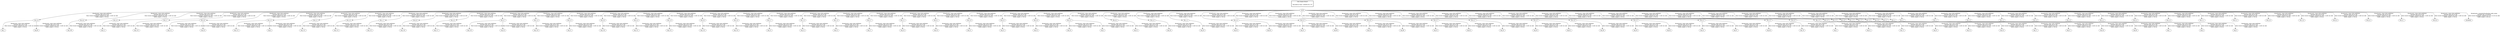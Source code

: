 digraph G {
"tile_3_9" -> "tag_1"[label="Broadcaster: /map_state_publisher\nAverage rate: 50.217 Hz\nMost recent transform: 1494061332.659 ( -0.481 sec old)\nBuffer length: 4.739 sec\n"];
"world" -> "tile_3_9"[label="Broadcaster: /map_state_publisher\nAverage rate: 50.217 Hz\nMost recent transform: 1494061332.660 ( -0.482 sec old)\nBuffer length: 4.739 sec\n"];
"tile_6_6" -> "tag_109"[label="Broadcaster: /map_state_publisher\nAverage rate: 50.217 Hz\nMost recent transform: 1494061332.659 ( -0.481 sec old)\nBuffer length: 4.739 sec\n"];
"world" -> "tile_6_6"[label="Broadcaster: /map_state_publisher\nAverage rate: 50.217 Hz\nMost recent transform: 1494061332.660 ( -0.482 sec old)\nBuffer length: 4.739 sec\n"];
"tile_5_9" -> "tag_11"[label="Broadcaster: /map_state_publisher\nAverage rate: 50.217 Hz\nMost recent transform: 1494061332.659 ( -0.481 sec old)\nBuffer length: 4.739 sec\n"];
"world" -> "tile_5_9"[label="Broadcaster: /map_state_publisher\nAverage rate: 50.217 Hz\nMost recent transform: 1494061332.660 ( -0.482 sec old)\nBuffer length: 4.739 sec\n"];
"tile_5_7" -> "tag_110"[label="Broadcaster: /map_state_publisher\nAverage rate: 50.217 Hz\nMost recent transform: 1494061332.659 ( -0.481 sec old)\nBuffer length: 4.739 sec\n"];
"world" -> "tile_5_7"[label="Broadcaster: /map_state_publisher\nAverage rate: 50.217 Hz\nMost recent transform: 1494061332.660 ( -0.482 sec old)\nBuffer length: 4.739 sec\n"];
"tile_4_6" -> "tag_111"[label="Broadcaster: /map_state_publisher\nAverage rate: 50.217 Hz\nMost recent transform: 1494061332.659 ( -0.481 sec old)\nBuffer length: 4.739 sec\n"];
"world" -> "tile_4_6"[label="Broadcaster: /map_state_publisher\nAverage rate: 50.217 Hz\nMost recent transform: 1494061332.660 ( -0.482 sec old)\nBuffer length: 4.739 sec\n"];
"tile_3_3" -> "tag_112"[label="Broadcaster: /map_state_publisher\nAverage rate: 50.217 Hz\nMost recent transform: 1494061332.659 ( -0.481 sec old)\nBuffer length: 4.739 sec\n"];
"world" -> "tile_3_3"[label="Broadcaster: /map_state_publisher\nAverage rate: 50.217 Hz\nMost recent transform: 1494061332.660 ( -0.482 sec old)\nBuffer length: 4.739 sec\n"];
"tile_2_2" -> "tag_113"[label="Broadcaster: /map_state_publisher\nAverage rate: 50.217 Hz\nMost recent transform: 1494061332.659 ( -0.482 sec old)\nBuffer length: 4.739 sec\n"];
"world" -> "tile_2_2"[label="Broadcaster: /map_state_publisher\nAverage rate: 50.217 Hz\nMost recent transform: 1494061332.660 ( -0.482 sec old)\nBuffer length: 4.739 sec\n"];
"tile_5_4" -> "tag_114"[label="Broadcaster: /map_state_publisher\nAverage rate: 50.217 Hz\nMost recent transform: 1494061332.659 ( -0.482 sec old)\nBuffer length: 4.739 sec\n"];
"world" -> "tile_5_4"[label="Broadcaster: /map_state_publisher\nAverage rate: 50.217 Hz\nMost recent transform: 1494061332.660 ( -0.482 sec old)\nBuffer length: 4.739 sec\n"];
"tile_1_7" -> "tag_115"[label="Broadcaster: /map_state_publisher\nAverage rate: 50.217 Hz\nMost recent transform: 1494061332.659 ( -0.482 sec old)\nBuffer length: 4.739 sec\n"];
"world" -> "tile_1_7"[label="Broadcaster: /map_state_publisher\nAverage rate: 50.217 Hz\nMost recent transform: 1494061332.660 ( -0.482 sec old)\nBuffer length: 4.739 sec\n"];
"tile_6_9" -> "tag_116"[label="Broadcaster: /map_state_publisher\nAverage rate: 50.217 Hz\nMost recent transform: 1494061332.659 ( -0.482 sec old)\nBuffer length: 4.739 sec\n"];
"world" -> "tile_6_9"[label="Broadcaster: /map_state_publisher\nAverage rate: 50.217 Hz\nMost recent transform: 1494061332.660 ( -0.482 sec old)\nBuffer length: 4.739 sec\n"];
"tile_5_5" -> "tag_117"[label="Broadcaster: /map_state_publisher\nAverage rate: 50.217 Hz\nMost recent transform: 1494061332.659 ( -0.482 sec old)\nBuffer length: 4.739 sec\n"];
"world" -> "tile_5_5"[label="Broadcaster: /map_state_publisher\nAverage rate: 50.217 Hz\nMost recent transform: 1494061332.660 ( -0.482 sec old)\nBuffer length: 4.739 sec\n"];
"tile_4_7" -> "tag_118"[label="Broadcaster: /map_state_publisher\nAverage rate: 50.217 Hz\nMost recent transform: 1494061332.659 ( -0.482 sec old)\nBuffer length: 4.739 sec\n"];
"world" -> "tile_4_7"[label="Broadcaster: /map_state_publisher\nAverage rate: 50.217 Hz\nMost recent transform: 1494061332.660 ( -0.482 sec old)\nBuffer length: 4.739 sec\n"];
"tile_1_4" -> "tag_119"[label="Broadcaster: /map_state_publisher\nAverage rate: 50.217 Hz\nMost recent transform: 1494061332.659 ( -0.482 sec old)\nBuffer length: 4.739 sec\n"];
"world" -> "tile_1_4"[label="Broadcaster: /map_state_publisher\nAverage rate: 50.217 Hz\nMost recent transform: 1494061332.660 ( -0.482 sec old)\nBuffer length: 4.739 sec\n"];
"tile_5_3" -> "tag_12"[label="Broadcaster: /map_state_publisher\nAverage rate: 50.217 Hz\nMost recent transform: 1494061332.659 ( -0.482 sec old)\nBuffer length: 4.739 sec\n"];
"world" -> "tile_5_3"[label="Broadcaster: /map_state_publisher\nAverage rate: 50.217 Hz\nMost recent transform: 1494061332.660 ( -0.482 sec old)\nBuffer length: 4.739 sec\n"];
"tile_0_8" -> "tag_120"[label="Broadcaster: /map_state_publisher\nAverage rate: 50.217 Hz\nMost recent transform: 1494061332.659 ( -0.482 sec old)\nBuffer length: 4.739 sec\n"];
"world" -> "tile_0_8"[label="Broadcaster: /map_state_publisher\nAverage rate: 50.217 Hz\nMost recent transform: 1494061332.660 ( -0.482 sec old)\nBuffer length: 4.739 sec\n"];
"tile_4_4" -> "tag_121"[label="Broadcaster: /map_state_publisher\nAverage rate: 50.217 Hz\nMost recent transform: 1494061332.659 ( -0.482 sec old)\nBuffer length: 4.739 sec\n"];
"world" -> "tile_4_4"[label="Broadcaster: /map_state_publisher\nAverage rate: 50.217 Hz\nMost recent transform: 1494061332.660 ( -0.482 sec old)\nBuffer length: 4.739 sec\n"];
"tile_1_6" -> "tag_122"[label="Broadcaster: /map_state_publisher\nAverage rate: 50.217 Hz\nMost recent transform: 1494061332.659 ( -0.482 sec old)\nBuffer length: 4.739 sec\n"];
"world" -> "tile_1_6"[label="Broadcaster: /map_state_publisher\nAverage rate: 50.217 Hz\nMost recent transform: 1494061332.660 ( -0.482 sec old)\nBuffer length: 4.739 sec\n"];
"tile_6_0" -> "tag_123"[label="Broadcaster: /map_state_publisher\nAverage rate: 50.217 Hz\nMost recent transform: 1494061332.659 ( -0.482 sec old)\nBuffer length: 4.739 sec\n"];
"world" -> "tile_6_0"[label="Broadcaster: /map_state_publisher\nAverage rate: 50.217 Hz\nMost recent transform: 1494061332.660 ( -0.482 sec old)\nBuffer length: 4.739 sec\n"];
"tile_3_6" -> "tag_124"[label="Broadcaster: /map_state_publisher\nAverage rate: 50.217 Hz\nMost recent transform: 1494061332.659 ( -0.482 sec old)\nBuffer length: 4.739 sec\n"];
"world" -> "tile_3_6"[label="Broadcaster: /map_state_publisher\nAverage rate: 50.217 Hz\nMost recent transform: 1494061332.660 ( -0.482 sec old)\nBuffer length: 4.739 sec\n"];
"tile_2_7" -> "tag_13"[label="Broadcaster: /map_state_publisher\nAverage rate: 50.217 Hz\nMost recent transform: 1494061332.659 ( -0.482 sec old)\nBuffer length: 4.739 sec\n"];
"world" -> "tile_2_7"[label="Broadcaster: /map_state_publisher\nAverage rate: 50.217 Hz\nMost recent transform: 1494061332.660 ( -0.482 sec old)\nBuffer length: 4.739 sec\n"];
"tile_1_0" -> "tag_14"[label="Broadcaster: /map_state_publisher\nAverage rate: 50.217 Hz\nMost recent transform: 1494061332.659 ( -0.482 sec old)\nBuffer length: 4.739 sec\n"];
"world" -> "tile_1_0"[label="Broadcaster: /map_state_publisher\nAverage rate: 50.217 Hz\nMost recent transform: 1494061332.660 ( -0.482 sec old)\nBuffer length: 4.739 sec\n"];
"tile_1_9" -> "tag_15"[label="Broadcaster: /map_state_publisher\nAverage rate: 50.217 Hz\nMost recent transform: 1494061332.659 ( -0.482 sec old)\nBuffer length: 4.739 sec\n"];
"world" -> "tile_1_9"[label="Broadcaster: /map_state_publisher\nAverage rate: 50.217 Hz\nMost recent transform: 1494061332.660 ( -0.482 sec old)\nBuffer length: 4.739 sec\n"];
"tile_4_7" -> "tag_16"[label="Broadcaster: /map_state_publisher\nAverage rate: 50.217 Hz\nMost recent transform: 1494061332.659 ( -0.482 sec old)\nBuffer length: 4.739 sec\n"];
"tile_3_7" -> "tag_17"[label="Broadcaster: /map_state_publisher\nAverage rate: 50.217 Hz\nMost recent transform: 1494061332.659 ( -0.482 sec old)\nBuffer length: 4.739 sec\n"];
"world" -> "tile_3_7"[label="Broadcaster: /map_state_publisher\nAverage rate: 50.217 Hz\nMost recent transform: 1494061332.660 ( -0.482 sec old)\nBuffer length: 4.739 sec\n"];
"tile_2_1" -> "tag_18"[label="Broadcaster: /map_state_publisher\nAverage rate: 50.217 Hz\nMost recent transform: 1494061332.659 ( -0.482 sec old)\nBuffer length: 4.739 sec\n"];
"world" -> "tile_2_1"[label="Broadcaster: /map_state_publisher\nAverage rate: 50.217 Hz\nMost recent transform: 1494061332.660 ( -0.482 sec old)\nBuffer length: 4.739 sec\n"];
"tile_6_1" -> "tag_19"[label="Broadcaster: /map_state_publisher\nAverage rate: 50.217 Hz\nMost recent transform: 1494061332.659 ( -0.482 sec old)\nBuffer length: 4.739 sec\n"];
"world" -> "tile_6_1"[label="Broadcaster: /map_state_publisher\nAverage rate: 50.217 Hz\nMost recent transform: 1494061332.660 ( -0.482 sec old)\nBuffer length: 4.739 sec\n"];
"tile_4_6" -> "tag_20"[label="Broadcaster: /map_state_publisher\nAverage rate: 50.217 Hz\nMost recent transform: 1494061332.659 ( -0.482 sec old)\nBuffer length: 4.739 sec\n"];
"tile_2_6" -> "tag_21"[label="Broadcaster: /map_state_publisher\nAverage rate: 50.217 Hz\nMost recent transform: 1494061332.659 ( -0.482 sec old)\nBuffer length: 4.739 sec\n"];
"world" -> "tile_2_6"[label="Broadcaster: /map_state_publisher\nAverage rate: 50.217 Hz\nMost recent transform: 1494061332.660 ( -0.482 sec old)\nBuffer length: 4.739 sec\n"];
"tile_6_3" -> "tag_22"[label="Broadcaster: /map_state_publisher\nAverage rate: 50.217 Hz\nMost recent transform: 1494061332.659 ( -0.482 sec old)\nBuffer length: 4.739 sec\n"];
"world" -> "tile_6_3"[label="Broadcaster: /map_state_publisher\nAverage rate: 50.217 Hz\nMost recent transform: 1494061332.660 ( -0.482 sec old)\nBuffer length: 4.739 sec\n"];
"tile_0_6" -> "tag_23"[label="Broadcaster: /map_state_publisher\nAverage rate: 50.217 Hz\nMost recent transform: 1494061332.659 ( -0.482 sec old)\nBuffer length: 4.739 sec\n"];
"world" -> "tile_0_6"[label="Broadcaster: /map_state_publisher\nAverage rate: 50.217 Hz\nMost recent transform: 1494061332.660 ( -0.482 sec old)\nBuffer length: 4.739 sec\n"];
"tile_3_2" -> "tag_24"[label="Broadcaster: /map_state_publisher\nAverage rate: 50.217 Hz\nMost recent transform: 1494061332.659 ( -0.482 sec old)\nBuffer length: 4.739 sec\n"];
"world" -> "tile_3_2"[label="Broadcaster: /map_state_publisher\nAverage rate: 50.217 Hz\nMost recent transform: 1494061332.660 ( -0.482 sec old)\nBuffer length: 4.739 sec\n"];
"tile_6_2" -> "tag_25"[label="Broadcaster: /map_state_publisher\nAverage rate: 50.217 Hz\nMost recent transform: 1494061332.659 ( -0.482 sec old)\nBuffer length: 4.739 sec\n"];
"world" -> "tile_6_2"[label="Broadcaster: /map_state_publisher\nAverage rate: 50.217 Hz\nMost recent transform: 1494061332.660 ( -0.482 sec old)\nBuffer length: 4.739 sec\n"];
"tile_4_3" -> "tag_26"[label="Broadcaster: /map_state_publisher\nAverage rate: 50.217 Hz\nMost recent transform: 1494061332.659 ( -0.482 sec old)\nBuffer length: 4.739 sec\n"];
"world" -> "tile_4_3"[label="Broadcaster: /map_state_publisher\nAverage rate: 50.217 Hz\nMost recent transform: 1494061332.660 ( -0.482 sec old)\nBuffer length: 4.739 sec\n"];
"tile_1_2" -> "tag_28"[label="Broadcaster: /map_state_publisher\nAverage rate: 50.217 Hz\nMost recent transform: 1494061332.659 ( -0.482 sec old)\nBuffer length: 4.739 sec\n"];
"world" -> "tile_1_2"[label="Broadcaster: /map_state_publisher\nAverage rate: 50.217 Hz\nMost recent transform: 1494061332.660 ( -0.482 sec old)\nBuffer length: 4.739 sec\n"];
"tile_3_0" -> "tag_30"[label="Broadcaster: /map_state_publisher\nAverage rate: 50.217 Hz\nMost recent transform: 1494061332.659 ( -0.482 sec old)\nBuffer length: 4.739 sec\n"];
"world" -> "tile_3_0"[label="Broadcaster: /map_state_publisher\nAverage rate: 50.217 Hz\nMost recent transform: 1494061332.660 ( -0.482 sec old)\nBuffer length: 4.739 sec\n"];
"tile_0_3" -> "tag_31"[label="Broadcaster: /map_state_publisher\nAverage rate: 50.217 Hz\nMost recent transform: 1494061332.659 ( -0.482 sec old)\nBuffer length: 4.739 sec\n"];
"world" -> "tile_0_3"[label="Broadcaster: /map_state_publisher\nAverage rate: 50.217 Hz\nMost recent transform: 1494061332.660 ( -0.482 sec old)\nBuffer length: 4.739 sec\n"];
"tile_4_9" -> "tag_32"[label="Broadcaster: /map_state_publisher\nAverage rate: 50.217 Hz\nMost recent transform: 1494061332.659 ( -0.482 sec old)\nBuffer length: 4.739 sec\n"];
"world" -> "tile_4_9"[label="Broadcaster: /map_state_publisher\nAverage rate: 50.217 Hz\nMost recent transform: 1494061332.660 ( -0.482 sec old)\nBuffer length: 4.739 sec\n"];
"tile_0_2" -> "tag_33"[label="Broadcaster: /map_state_publisher\nAverage rate: 50.217 Hz\nMost recent transform: 1494061332.659 ( -0.482 sec old)\nBuffer length: 4.739 sec\n"];
"world" -> "tile_0_2"[label="Broadcaster: /map_state_publisher\nAverage rate: 50.217 Hz\nMost recent transform: 1494061332.660 ( -0.482 sec old)\nBuffer length: 4.739 sec\n"];
"tile_4_1" -> "tag_35"[label="Broadcaster: /map_state_publisher\nAverage rate: 50.217 Hz\nMost recent transform: 1494061332.659 ( -0.482 sec old)\nBuffer length: 4.739 sec\n"];
"world" -> "tile_4_1"[label="Broadcaster: /map_state_publisher\nAverage rate: 50.217 Hz\nMost recent transform: 1494061332.660 ( -0.482 sec old)\nBuffer length: 4.739 sec\n"];
"tile_4_0" -> "tag_36"[label="Broadcaster: /map_state_publisher\nAverage rate: 50.217 Hz\nMost recent transform: 1494061332.659 ( -0.482 sec old)\nBuffer length: 4.739 sec\n"];
"world" -> "tile_4_0"[label="Broadcaster: /map_state_publisher\nAverage rate: 50.217 Hz\nMost recent transform: 1494061332.660 ( -0.482 sec old)\nBuffer length: 4.739 sec\n"];
"tile_3_8" -> "tag_38"[label="Broadcaster: /map_state_publisher\nAverage rate: 50.217 Hz\nMost recent transform: 1494061332.659 ( -0.482 sec old)\nBuffer length: 4.739 sec\n"];
"world" -> "tile_3_8"[label="Broadcaster: /map_state_publisher\nAverage rate: 50.217 Hz\nMost recent transform: 1494061332.660 ( -0.482 sec old)\nBuffer length: 4.739 sec\n"];
"tile_0_4" -> "tag_39"[label="Broadcaster: /map_state_publisher\nAverage rate: 50.217 Hz\nMost recent transform: 1494061332.659 ( -0.482 sec old)\nBuffer length: 4.739 sec\n"];
"world" -> "tile_0_4"[label="Broadcaster: /map_state_publisher\nAverage rate: 50.217 Hz\nMost recent transform: 1494061332.660 ( -0.482 sec old)\nBuffer length: 4.739 sec\n"];
"tile_3_2" -> "tag_4"[label="Broadcaster: /map_state_publisher\nAverage rate: 50.217 Hz\nMost recent transform: 1494061332.659 ( -0.482 sec old)\nBuffer length: 4.739 sec\n"];
"tile_0_5" -> "tag_41"[label="Broadcaster: /map_state_publisher\nAverage rate: 50.217 Hz\nMost recent transform: 1494061332.659 ( -0.482 sec old)\nBuffer length: 4.739 sec\n"];
"world" -> "tile_0_5"[label="Broadcaster: /map_state_publisher\nAverage rate: 50.217 Hz\nMost recent transform: 1494061332.660 ( -0.482 sec old)\nBuffer length: 4.739 sec\n"];
"tile_3_5" -> "tag_49"[label="Broadcaster: /map_state_publisher\nAverage rate: 50.217 Hz\nMost recent transform: 1494061332.659 ( -0.482 sec old)\nBuffer length: 4.739 sec\n"];
"world" -> "tile_3_5"[label="Broadcaster: /map_state_publisher\nAverage rate: 50.217 Hz\nMost recent transform: 1494061332.660 ( -0.482 sec old)\nBuffer length: 4.739 sec\n"];
"tile_0_0" -> "tag_5"[label="Broadcaster: /map_state_publisher\nAverage rate: 50.217 Hz\nMost recent transform: 1494061332.659 ( -0.482 sec old)\nBuffer length: 4.739 sec\n"];
"world" -> "tile_0_0"[label="Broadcaster: /map_state_publisher\nAverage rate: 50.217 Hz\nMost recent transform: 1494061332.660 ( -0.482 sec old)\nBuffer length: 4.739 sec\n"];
"tile_2_4" -> "tag_51"[label="Broadcaster: /map_state_publisher\nAverage rate: 50.217 Hz\nMost recent transform: 1494061332.659 ( -0.482 sec old)\nBuffer length: 4.739 sec\n"];
"world" -> "tile_2_4"[label="Broadcaster: /map_state_publisher\nAverage rate: 50.217 Hz\nMost recent transform: 1494061332.660 ( -0.482 sec old)\nBuffer length: 4.739 sec\n"];
"tile_3_4" -> "tag_52"[label="Broadcaster: /map_state_publisher\nAverage rate: 50.217 Hz\nMost recent transform: 1494061332.659 ( -0.482 sec old)\nBuffer length: 4.739 sec\n"];
"world" -> "tile_3_4"[label="Broadcaster: /map_state_publisher\nAverage rate: 50.217 Hz\nMost recent transform: 1494061332.660 ( -0.482 sec old)\nBuffer length: 4.739 sec\n"];
"tile_2_5" -> "tag_53"[label="Broadcaster: /map_state_publisher\nAverage rate: 50.217 Hz\nMost recent transform: 1494061332.659 ( -0.482 sec old)\nBuffer length: 4.739 sec\n"];
"world" -> "tile_2_5"[label="Broadcaster: /map_state_publisher\nAverage rate: 50.217 Hz\nMost recent transform: 1494061332.660 ( -0.482 sec old)\nBuffer length: 4.739 sec\n"];
"tile_4_8" -> "tag_57"[label="Broadcaster: /map_state_publisher\nAverage rate: 50.217 Hz\nMost recent transform: 1494061332.659 ( -0.482 sec old)\nBuffer length: 4.739 sec\n"];
"world" -> "tile_4_8"[label="Broadcaster: /map_state_publisher\nAverage rate: 50.217 Hz\nMost recent transform: 1494061332.660 ( -0.482 sec old)\nBuffer length: 4.739 sec\n"];
"tile_1_3" -> "tag_58"[label="Broadcaster: /map_state_publisher\nAverage rate: 50.217 Hz\nMost recent transform: 1494061332.659 ( -0.482 sec old)\nBuffer length: 4.739 sec\n"];
"world" -> "tile_1_3"[label="Broadcaster: /map_state_publisher\nAverage rate: 50.217 Hz\nMost recent transform: 1494061332.660 ( -0.482 sec old)\nBuffer length: 4.739 sec\n"];
"tile_3_3" -> "tag_6"[label="Broadcaster: /map_state_publisher\nAverage rate: 50.217 Hz\nMost recent transform: 1494061332.659 ( -0.482 sec old)\nBuffer length: 4.739 sec\n"];
"tile_1_5" -> "tag_60"[label="Broadcaster: /map_state_publisher\nAverage rate: 50.217 Hz\nMost recent transform: 1494061332.659 ( -0.482 sec old)\nBuffer length: 4.739 sec\n"];
"world" -> "tile_1_5"[label="Broadcaster: /map_state_publisher\nAverage rate: 50.217 Hz\nMost recent transform: 1494061332.660 ( -0.482 sec old)\nBuffer length: 4.739 sec\n"];
"tile_4_0" -> "tag_61"[label="Broadcaster: /map_state_publisher\nAverage rate: 50.217 Hz\nMost recent transform: 1494061332.659 ( -0.482 sec old)\nBuffer length: 4.739 sec\n"];
"tile_0_2" -> "tag_62"[label="Broadcaster: /map_state_publisher\nAverage rate: 50.217 Hz\nMost recent transform: 1494061332.659 ( -0.482 sec old)\nBuffer length: 4.739 sec\n"];
"tile_0_4" -> "tag_63"[label="Broadcaster: /map_state_publisher\nAverage rate: 50.217 Hz\nMost recent transform: 1494061332.659 ( -0.482 sec old)\nBuffer length: 4.739 sec\n"];
"tile_3_9" -> "tag_64"[label="Broadcaster: /map_state_publisher\nAverage rate: 50.217 Hz\nMost recent transform: 1494061332.659 ( -0.482 sec old)\nBuffer length: 4.739 sec\n"];
"tile_3_0" -> "tag_65"[label="Broadcaster: /map_state_publisher\nAverage rate: 50.217 Hz\nMost recent transform: 1494061332.659 ( -0.482 sec old)\nBuffer length: 4.739 sec\n"];
"tile_4_9" -> "tag_66"[label="Broadcaster: /map_state_publisher\nAverage rate: 50.217 Hz\nMost recent transform: 1494061332.659 ( -0.482 sec old)\nBuffer length: 4.739 sec\n"];
"tile_0_5" -> "tag_67"[label="Broadcaster: /map_state_publisher\nAverage rate: 50.217 Hz\nMost recent transform: 1494061332.659 ( -0.482 sec old)\nBuffer length: 4.739 sec\n"];
"tile_0_3" -> "tag_68"[label="Broadcaster: /map_state_publisher\nAverage rate: 50.217 Hz\nMost recent transform: 1494061332.659 ( -0.482 sec old)\nBuffer length: 4.739 sec\n"];
"tile_1_8" -> "tag_7"[label="Broadcaster: /map_state_publisher\nAverage rate: 50.217 Hz\nMost recent transform: 1494061332.659 ( -0.482 sec old)\nBuffer length: 4.739 sec\n"];
"world" -> "tile_1_8"[label="Broadcaster: /map_state_publisher\nAverage rate: 50.217 Hz\nMost recent transform: 1494061332.660 ( -0.482 sec old)\nBuffer length: 4.739 sec\n"];
"tile_3_4" -> "tag_70"[label="Broadcaster: /map_state_publisher\nAverage rate: 50.217 Hz\nMost recent transform: 1494061332.659 ( -0.482 sec old)\nBuffer length: 4.739 sec\n"];
"tile_2_5" -> "tag_71"[label="Broadcaster: /map_state_publisher\nAverage rate: 50.217 Hz\nMost recent transform: 1494061332.659 ( -0.482 sec old)\nBuffer length: 4.739 sec\n"];
"tile_2_4" -> "tag_72"[label="Broadcaster: /map_state_publisher\nAverage rate: 50.217 Hz\nMost recent transform: 1494061332.659 ( -0.482 sec old)\nBuffer length: 4.739 sec\n"];
"tile_3_5" -> "tag_78"[label="Broadcaster: /map_state_publisher\nAverage rate: 50.217 Hz\nMost recent transform: 1494061332.660 ( -0.482 sec old)\nBuffer length: 4.739 sec\n"];
"tile_0_9" -> "tag_8"[label="Broadcaster: /map_state_publisher\nAverage rate: 50.217 Hz\nMost recent transform: 1494061332.660 ( -0.482 sec old)\nBuffer length: 4.739 sec\n"];
"world" -> "tile_0_9"[label="Broadcaster: /map_state_publisher\nAverage rate: 50.217 Hz\nMost recent transform: 1494061332.660 ( -0.482 sec old)\nBuffer length: 4.739 sec\n"];
"tile_3_1" -> "tag_9"[label="Broadcaster: /map_state_publisher\nAverage rate: 50.217 Hz\nMost recent transform: 1494061332.660 ( -0.482 sec old)\nBuffer length: 4.739 sec\n"];
"world" -> "tile_3_1"[label="Broadcaster: /map_state_publisher\nAverage rate: 50.217 Hz\nMost recent transform: 1494061332.660 ( -0.482 sec old)\nBuffer length: 4.739 sec\n"];
"world" -> "tile_0_1"[label="Broadcaster: /map_state_publisher\nAverage rate: 50.217 Hz\nMost recent transform: 1494061332.660 ( -0.482 sec old)\nBuffer length: 4.739 sec\n"];
"world" -> "tile_0_7"[label="Broadcaster: /map_state_publisher\nAverage rate: 50.217 Hz\nMost recent transform: 1494061332.660 ( -0.482 sec old)\nBuffer length: 4.739 sec\n"];
"world" -> "tile_1_1"[label="Broadcaster: /map_state_publisher\nAverage rate: 50.217 Hz\nMost recent transform: 1494061332.660 ( -0.482 sec old)\nBuffer length: 4.739 sec\n"];
"world" -> "tile_2_0"[label="Broadcaster: /map_state_publisher\nAverage rate: 50.217 Hz\nMost recent transform: 1494061332.660 ( -0.482 sec old)\nBuffer length: 4.739 sec\n"];
"world" -> "tile_2_3"[label="Broadcaster: /map_state_publisher\nAverage rate: 50.217 Hz\nMost recent transform: 1494061332.660 ( -0.482 sec old)\nBuffer length: 4.739 sec\n"];
"world" -> "tile_2_8"[label="Broadcaster: /map_state_publisher\nAverage rate: 50.217 Hz\nMost recent transform: 1494061332.660 ( -0.482 sec old)\nBuffer length: 4.739 sec\n"];
"world" -> "tile_2_9"[label="Broadcaster: /map_state_publisher\nAverage rate: 50.217 Hz\nMost recent transform: 1494061332.660 ( -0.482 sec old)\nBuffer length: 4.739 sec\n"];
"world" -> "tile_4_2"[label="Broadcaster: /map_state_publisher\nAverage rate: 50.217 Hz\nMost recent transform: 1494061332.660 ( -0.482 sec old)\nBuffer length: 4.739 sec\n"];
"world" -> "tile_4_5"[label="Broadcaster: /map_state_publisher\nAverage rate: 50.217 Hz\nMost recent transform: 1494061332.660 ( -0.482 sec old)\nBuffer length: 4.739 sec\n"];
"world" -> "tile_5_0"[label="Broadcaster: /map_state_publisher\nAverage rate: 50.217 Hz\nMost recent transform: 1494061332.660 ( -0.482 sec old)\nBuffer length: 4.739 sec\n"];
"world" -> "tile_5_1"[label="Broadcaster: /map_state_publisher\nAverage rate: 50.217 Hz\nMost recent transform: 1494061332.660 ( -0.482 sec old)\nBuffer length: 4.739 sec\n"];
"world" -> "tile_5_2"[label="Broadcaster: /map_state_publisher\nAverage rate: 50.217 Hz\nMost recent transform: 1494061332.660 ( -0.482 sec old)\nBuffer length: 4.739 sec\n"];
"world" -> "tile_5_6"[label="Broadcaster: /map_state_publisher\nAverage rate: 50.217 Hz\nMost recent transform: 1494061332.660 ( -0.482 sec old)\nBuffer length: 4.739 sec\n"];
"world" -> "tile_5_8"[label="Broadcaster: /map_state_publisher\nAverage rate: 50.217 Hz\nMost recent transform: 1494061332.660 ( -0.482 sec old)\nBuffer length: 4.739 sec\n"];
"world" -> "tile_6_4"[label="Broadcaster: /map_state_publisher\nAverage rate: 50.217 Hz\nMost recent transform: 1494061332.660 ( -0.482 sec old)\nBuffer length: 4.739 sec\n"];
"world" -> "tile_6_5"[label="Broadcaster: /map_state_publisher\nAverage rate: 50.217 Hz\nMost recent transform: 1494061332.660 ( -0.482 sec old)\nBuffer length: 4.739 sec\n"];
"world" -> "tile_6_7"[label="Broadcaster: /map_state_publisher\nAverage rate: 50.217 Hz\nMost recent transform: 1494061332.660 ( -0.482 sec old)\nBuffer length: 4.739 sec\n"];
"world" -> "tile_6_8"[label="Broadcaster: /map_state_publisher\nAverage rate: 50.217 Hz\nMost recent transform: 1494061332.660 ( -0.482 sec old)\nBuffer length: 4.739 sec\n"];
"world" -> "duckiebot"[label="Broadcaster: /sunnybot/localization_node_sunny\nAverage rate: 10.248 Hz\nMost recent transform: 1494061332.025 ( 0.153 sec old)\nBuffer length: 4.294 sec\n"];
edge [style=invis];
 subgraph cluster_legend { style=bold; color=black; label ="view_frames Result";
"Recorded at time: 1494061332.178"[ shape=plaintext ] ;
 }->"world";
}